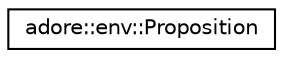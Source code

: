 digraph "Graphical Class Hierarchy"
{
 // LATEX_PDF_SIZE
  edge [fontname="Helvetica",fontsize="10",labelfontname="Helvetica",labelfontsize="10"];
  node [fontname="Helvetica",fontsize="10",shape=record];
  rankdir="LR";
  Node0 [label="adore::env::Proposition",height=0.2,width=0.4,color="black", fillcolor="white", style="filled",URL="$structadore_1_1env_1_1Proposition.html",tooltip="A logical proposition, with a possible timeout for the information."];
}

